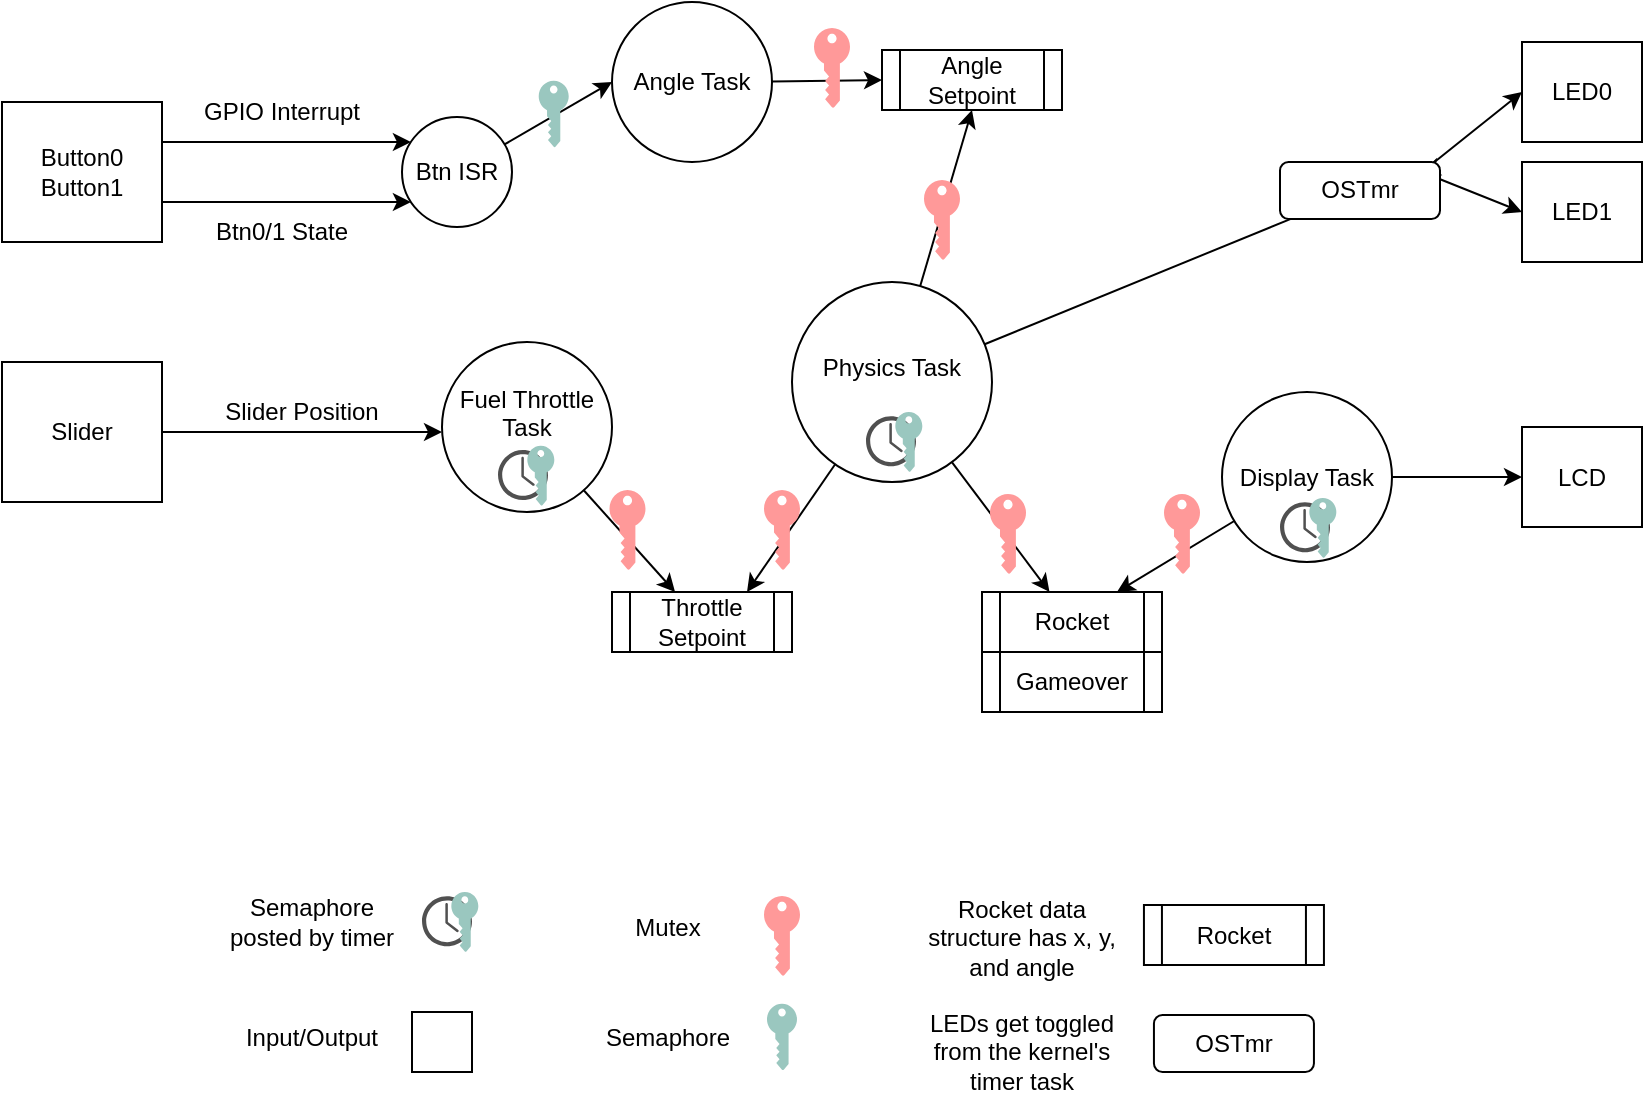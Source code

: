 <mxfile version="15.8.7" type="device"><diagram id="6oeJKAg0XoNQFxaRUzfi" name="Page-1"><mxGraphModel dx="1213" dy="751" grid="1" gridSize="10" guides="1" tooltips="1" connect="1" arrows="1" fold="1" page="1" pageScale="1" pageWidth="850" pageHeight="1100" math="0" shadow="0"><root><mxCell id="0"/><mxCell id="1" parent="0"/><mxCell id="-kSW2CKKSIqgmBmUVS9_-18" value="Physics Task&lt;br&gt;&amp;nbsp;" style="ellipse;whiteSpace=wrap;html=1;aspect=fixed;" parent="1" vertex="1"><mxGeometry x="415" y="285" width="100" height="100" as="geometry"/></mxCell><mxCell id="-kSW2CKKSIqgmBmUVS9_-4" style="edgeStyle=orthogonalEdgeStyle;rounded=0;orthogonalLoop=1;jettySize=auto;html=1;" parent="1" source="-kSW2CKKSIqgmBmUVS9_-1" target="-kSW2CKKSIqgmBmUVS9_-3" edge="1"><mxGeometry relative="1" as="geometry"><Array as="points"><mxPoint x="150" y="215"/><mxPoint x="150" y="215"/></Array></mxGeometry></mxCell><mxCell id="-kSW2CKKSIqgmBmUVS9_-1" value="Button0&lt;br&gt;Button1" style="rounded=0;whiteSpace=wrap;html=1;" parent="1" vertex="1"><mxGeometry x="20" y="195" width="80" height="70" as="geometry"/></mxCell><mxCell id="-kSW2CKKSIqgmBmUVS9_-9" style="edgeStyle=orthogonalEdgeStyle;rounded=0;orthogonalLoop=1;jettySize=auto;html=1;" parent="1" source="-kSW2CKKSIqgmBmUVS9_-2" edge="1"><mxGeometry relative="1" as="geometry"><mxPoint x="240" y="360" as="targetPoint"/></mxGeometry></mxCell><mxCell id="-kSW2CKKSIqgmBmUVS9_-2" value="Slider" style="rounded=0;whiteSpace=wrap;html=1;" parent="1" vertex="1"><mxGeometry x="20" y="325" width="80" height="70" as="geometry"/></mxCell><mxCell id="-kSW2CKKSIqgmBmUVS9_-34" style="edgeStyle=none;rounded=0;orthogonalLoop=1;jettySize=auto;html=1;entryX=0;entryY=0.5;entryDx=0;entryDy=0;" parent="1" source="-kSW2CKKSIqgmBmUVS9_-3" target="-kSW2CKKSIqgmBmUVS9_-27" edge="1"><mxGeometry relative="1" as="geometry"/></mxCell><mxCell id="-kSW2CKKSIqgmBmUVS9_-3" value="Btn ISR" style="ellipse;whiteSpace=wrap;html=1;aspect=fixed;" parent="1" vertex="1"><mxGeometry x="220" y="202.5" width="55" height="55" as="geometry"/></mxCell><mxCell id="-kSW2CKKSIqgmBmUVS9_-10" value="Slider Position" style="text;html=1;strokeColor=none;fillColor=none;align=center;verticalAlign=middle;whiteSpace=wrap;rounded=0;" parent="1" vertex="1"><mxGeometry x="120" y="335" width="100" height="30" as="geometry"/></mxCell><mxCell id="-kSW2CKKSIqgmBmUVS9_-11" value="GPIO Interrupt" style="text;html=1;strokeColor=none;fillColor=none;align=center;verticalAlign=middle;whiteSpace=wrap;rounded=0;" parent="1" vertex="1"><mxGeometry x="110" y="185" width="100" height="30" as="geometry"/></mxCell><mxCell id="-kSW2CKKSIqgmBmUVS9_-12" value="Btn0/1 State" style="text;html=1;strokeColor=none;fillColor=none;align=center;verticalAlign=middle;whiteSpace=wrap;rounded=0;" parent="1" vertex="1"><mxGeometry x="110" y="245" width="100" height="30" as="geometry"/></mxCell><mxCell id="-kSW2CKKSIqgmBmUVS9_-14" style="edgeStyle=orthogonalEdgeStyle;rounded=0;orthogonalLoop=1;jettySize=auto;html=1;" parent="1" edge="1"><mxGeometry relative="1" as="geometry"><mxPoint x="100" y="245" as="sourcePoint"/><mxPoint x="224.451" y="245" as="targetPoint"/><Array as="points"><mxPoint x="150" y="245"/><mxPoint x="150" y="245"/></Array></mxGeometry></mxCell><mxCell id="-kSW2CKKSIqgmBmUVS9_-15" value="LCD" style="rounded=0;whiteSpace=wrap;html=1;" parent="1" vertex="1"><mxGeometry x="780" y="357.5" width="60" height="50" as="geometry"/></mxCell><mxCell id="-kSW2CKKSIqgmBmUVS9_-16" value="LED1" style="rounded=0;whiteSpace=wrap;html=1;" parent="1" vertex="1"><mxGeometry x="780" y="225" width="60" height="50" as="geometry"/></mxCell><mxCell id="-kSW2CKKSIqgmBmUVS9_-17" value="LED0" style="rounded=0;whiteSpace=wrap;html=1;" parent="1" vertex="1"><mxGeometry x="780" y="165" width="60" height="50" as="geometry"/></mxCell><mxCell id="XlE6vfUltWdVfs9JpnmM-51" style="edgeStyle=none;rounded=0;orthogonalLoop=1;jettySize=auto;html=1;entryX=0;entryY=0.5;entryDx=0;entryDy=0;" parent="1" source="-kSW2CKKSIqgmBmUVS9_-27" target="-kSW2CKKSIqgmBmUVS9_-37" edge="1"><mxGeometry relative="1" as="geometry"/></mxCell><mxCell id="-kSW2CKKSIqgmBmUVS9_-27" value="Angle Task" style="ellipse;whiteSpace=wrap;html=1;aspect=fixed;" parent="1" vertex="1"><mxGeometry x="325" y="145" width="80" height="80" as="geometry"/></mxCell><mxCell id="-kSW2CKKSIqgmBmUVS9_-29" style="edgeStyle=orthogonalEdgeStyle;rounded=0;orthogonalLoop=1;jettySize=auto;html=1;" parent="1" source="-kSW2CKKSIqgmBmUVS9_-28" target="-kSW2CKKSIqgmBmUVS9_-15" edge="1"><mxGeometry relative="1" as="geometry"/></mxCell><mxCell id="-kSW2CKKSIqgmBmUVS9_-37" value="Angle Setpoint" style="shape=process;whiteSpace=wrap;html=1;backgroundOutline=1;" parent="1" vertex="1"><mxGeometry x="460" y="169" width="90" height="30" as="geometry"/></mxCell><mxCell id="-kSW2CKKSIqgmBmUVS9_-40" value="Throttle&lt;br&gt;Setpoint" style="shape=process;whiteSpace=wrap;html=1;backgroundOutline=1;" parent="1" vertex="1"><mxGeometry x="325" y="440" width="90" height="30" as="geometry"/></mxCell><mxCell id="-kSW2CKKSIqgmBmUVS9_-42" style="edgeStyle=none;rounded=0;orthogonalLoop=1;jettySize=auto;html=1;entryX=0;entryY=0.5;entryDx=0;entryDy=0;" parent="1" target="-kSW2CKKSIqgmBmUVS9_-17" edge="1"><mxGeometry relative="1" as="geometry"><mxPoint x="730" y="230" as="sourcePoint"/></mxGeometry></mxCell><mxCell id="-kSW2CKKSIqgmBmUVS9_-43" style="edgeStyle=none;rounded=0;orthogonalLoop=1;jettySize=auto;html=1;entryX=0;entryY=0.5;entryDx=0;entryDy=0;" parent="1" target="-kSW2CKKSIqgmBmUVS9_-16" edge="1"><mxGeometry relative="1" as="geometry"><mxPoint x="730" y="230" as="sourcePoint"/></mxGeometry></mxCell><mxCell id="XlE6vfUltWdVfs9JpnmM-2" style="edgeStyle=none;rounded=0;orthogonalLoop=1;jettySize=auto;html=1;" parent="1" source="-kSW2CKKSIqgmBmUVS9_-25" target="-kSW2CKKSIqgmBmUVS9_-40" edge="1"><mxGeometry relative="1" as="geometry"/></mxCell><mxCell id="XlE6vfUltWdVfs9JpnmM-38" style="edgeStyle=none;rounded=0;orthogonalLoop=1;jettySize=auto;html=1;entryX=0.75;entryY=0;entryDx=0;entryDy=0;" parent="1" source="-kSW2CKKSIqgmBmUVS9_-18" target="-kSW2CKKSIqgmBmUVS9_-40" edge="1"><mxGeometry relative="1" as="geometry"/></mxCell><mxCell id="XlE6vfUltWdVfs9JpnmM-39" style="edgeStyle=none;rounded=0;orthogonalLoop=1;jettySize=auto;html=1;entryX=0.5;entryY=1;entryDx=0;entryDy=0;" parent="1" source="-kSW2CKKSIqgmBmUVS9_-18" target="-kSW2CKKSIqgmBmUVS9_-37" edge="1"><mxGeometry relative="1" as="geometry"/></mxCell><mxCell id="XlE6vfUltWdVfs9JpnmM-43" value="" style="points=[[0,0.5,0],[0.24,0,0],[0.5,0.28,0],[0.995,0.475,0],[0.5,0.72,0],[0.24,1,0]];verticalLabelPosition=bottom;sketch=0;html=1;verticalAlign=top;aspect=fixed;align=center;pointerEvents=1;shape=mxgraph.cisco19.key;fillColor=#9AC7BF;strokeColor=none;rotation=90;" parent="1" vertex="1"><mxGeometry x="279.19" y="193.53" width="33.33" height="15" as="geometry"/></mxCell><mxCell id="XlE6vfUltWdVfs9JpnmM-44" value="" style="points=[[0,0.5,0],[0.24,0,0],[0.5,0.28,0],[0.995,0.475,0],[0.5,0.72,0],[0.24,1,0]];verticalLabelPosition=bottom;sketch=0;html=1;verticalAlign=top;aspect=fixed;align=center;pointerEvents=1;shape=mxgraph.cisco19.key;fillColor=#FF9999;strokeColor=none;rotation=90;" parent="1" vertex="1"><mxGeometry x="312.75" y="400" width="40" height="18" as="geometry"/></mxCell><mxCell id="XlE6vfUltWdVfs9JpnmM-48" value="" style="points=[[0,0.5,0],[0.24,0,0],[0.5,0.28,0],[0.995,0.475,0],[0.5,0.72,0],[0.24,1,0]];verticalLabelPosition=bottom;sketch=0;html=1;verticalAlign=top;aspect=fixed;align=center;pointerEvents=1;shape=mxgraph.cisco19.key;fillColor=#FF9999;strokeColor=none;rotation=90;" parent="1" vertex="1"><mxGeometry x="390" y="400" width="40" height="18" as="geometry"/></mxCell><mxCell id="XlE6vfUltWdVfs9JpnmM-55" value="" style="points=[[0,0.5,0],[0.24,0,0],[0.5,0.28,0],[0.995,0.475,0],[0.5,0.72,0],[0.24,1,0]];verticalLabelPosition=bottom;sketch=0;html=1;verticalAlign=top;aspect=fixed;align=center;pointerEvents=1;shape=mxgraph.cisco19.key;fillColor=#FF9999;strokeColor=none;rotation=90;" parent="1" vertex="1"><mxGeometry x="415" y="169" width="40" height="18" as="geometry"/></mxCell><mxCell id="XlE6vfUltWdVfs9JpnmM-56" value="" style="points=[[0,0.5,0],[0.24,0,0],[0.5,0.28,0],[0.995,0.475,0],[0.5,0.72,0],[0.24,1,0]];verticalLabelPosition=bottom;sketch=0;html=1;verticalAlign=top;aspect=fixed;align=center;pointerEvents=1;shape=mxgraph.cisco19.key;fillColor=#FF9999;strokeColor=none;rotation=90;" parent="1" vertex="1"><mxGeometry x="470" y="245" width="40" height="18" as="geometry"/></mxCell><mxCell id="XlE6vfUltWdVfs9JpnmM-73" value="Rocket" style="shape=process;whiteSpace=wrap;html=1;backgroundOutline=1;" parent="1" vertex="1"><mxGeometry x="510" y="440" width="90" height="30" as="geometry"/></mxCell><mxCell id="XlE6vfUltWdVfs9JpnmM-74" style="edgeStyle=none;rounded=0;orthogonalLoop=1;jettySize=auto;html=1;" parent="1" source="-kSW2CKKSIqgmBmUVS9_-18" target="XlE6vfUltWdVfs9JpnmM-73" edge="1"><mxGeometry relative="1" as="geometry"/></mxCell><mxCell id="XlE6vfUltWdVfs9JpnmM-75" style="edgeStyle=none;rounded=0;orthogonalLoop=1;jettySize=auto;html=1;entryX=0.75;entryY=0;entryDx=0;entryDy=0;" parent="1" source="-kSW2CKKSIqgmBmUVS9_-28" target="XlE6vfUltWdVfs9JpnmM-73" edge="1"><mxGeometry relative="1" as="geometry"/></mxCell><mxCell id="XlE6vfUltWdVfs9JpnmM-77" value="" style="points=[[0,0.5,0],[0.24,0,0],[0.5,0.28,0],[0.995,0.475,0],[0.5,0.72,0],[0.24,1,0]];verticalLabelPosition=bottom;sketch=0;html=1;verticalAlign=top;aspect=fixed;align=center;pointerEvents=1;shape=mxgraph.cisco19.key;fillColor=#FF9999;strokeColor=none;rotation=90;" parent="1" vertex="1"><mxGeometry x="503" y="402" width="40" height="18" as="geometry"/></mxCell><mxCell id="XlE6vfUltWdVfs9JpnmM-79" value="" style="points=[[0,0.5,0],[0.24,0,0],[0.5,0.28,0],[0.995,0.475,0],[0.5,0.72,0],[0.24,1,0]];verticalLabelPosition=bottom;sketch=0;html=1;verticalAlign=top;aspect=fixed;align=center;pointerEvents=1;shape=mxgraph.cisco19.key;fillColor=#FF9999;strokeColor=none;rotation=90;" parent="1" vertex="1"><mxGeometry x="590" y="402" width="40" height="18" as="geometry"/></mxCell><mxCell id="XlE6vfUltWdVfs9JpnmM-80" value="" style="points=[[0,0.5,0],[0.24,0,0],[0.5,0.28,0],[0.995,0.475,0],[0.5,0.72,0],[0.24,1,0]];verticalLabelPosition=bottom;sketch=0;html=1;verticalAlign=top;aspect=fixed;align=center;pointerEvents=1;shape=mxgraph.cisco19.key;fillColor=#FF9999;strokeColor=none;rotation=90;" parent="1" vertex="1"><mxGeometry x="390" y="603" width="40" height="18" as="geometry"/></mxCell><mxCell id="XlE6vfUltWdVfs9JpnmM-81" value="" style="points=[[0,0.5,0],[0.24,0,0],[0.5,0.28,0],[0.995,0.475,0],[0.5,0.72,0],[0.24,1,0]];verticalLabelPosition=bottom;sketch=0;html=1;verticalAlign=top;aspect=fixed;align=center;pointerEvents=1;shape=mxgraph.cisco19.key;fillColor=#9AC7BF;strokeColor=none;rotation=90;" parent="1" vertex="1"><mxGeometry x="393.33" y="655" width="33.33" height="15" as="geometry"/></mxCell><mxCell id="XlE6vfUltWdVfs9JpnmM-85" value="Rocket" style="shape=process;whiteSpace=wrap;html=1;backgroundOutline=1;" parent="1" vertex="1"><mxGeometry x="590.97" y="596.5" width="90" height="30" as="geometry"/></mxCell><mxCell id="XlE6vfUltWdVfs9JpnmM-86" value="" style="whiteSpace=wrap;html=1;aspect=fixed;" parent="1" vertex="1"><mxGeometry x="225" y="650" width="30" height="30" as="geometry"/></mxCell><mxCell id="XlE6vfUltWdVfs9JpnmM-88" style="edgeStyle=none;rounded=0;orthogonalLoop=1;jettySize=auto;html=1;startArrow=none;" parent="1" source="g9FEGhbalgvNSiT0H8lw-2" edge="1"><mxGeometry relative="1" as="geometry"><mxPoint x="730" y="230" as="targetPoint"/></mxGeometry></mxCell><mxCell id="XlE6vfUltWdVfs9JpnmM-112" value="Semaphore posted by timer" style="text;html=1;strokeColor=none;fillColor=none;align=center;verticalAlign=middle;whiteSpace=wrap;rounded=0;" parent="1" vertex="1"><mxGeometry x="125" y="590" width="100" height="30" as="geometry"/></mxCell><mxCell id="XlE6vfUltWdVfs9JpnmM-113" value="Input/Output" style="text;html=1;strokeColor=none;fillColor=none;align=center;verticalAlign=middle;whiteSpace=wrap;rounded=0;" parent="1" vertex="1"><mxGeometry x="125" y="648" width="100" height="30" as="geometry"/></mxCell><mxCell id="XlE6vfUltWdVfs9JpnmM-114" value="Mutex" style="text;html=1;strokeColor=none;fillColor=none;align=center;verticalAlign=middle;whiteSpace=wrap;rounded=0;" parent="1" vertex="1"><mxGeometry x="302.52" y="592.5" width="100" height="30" as="geometry"/></mxCell><mxCell id="XlE6vfUltWdVfs9JpnmM-115" value="Semaphore" style="text;html=1;strokeColor=none;fillColor=none;align=center;verticalAlign=middle;whiteSpace=wrap;rounded=0;" parent="1" vertex="1"><mxGeometry x="302.75" y="647.5" width="100" height="30" as="geometry"/></mxCell><mxCell id="XlE6vfUltWdVfs9JpnmM-118" value="Rocket data structure has x, y, and angle" style="text;html=1;strokeColor=none;fillColor=none;align=center;verticalAlign=middle;whiteSpace=wrap;rounded=0;" parent="1" vertex="1"><mxGeometry x="480.16" y="597.5" width="100" height="30" as="geometry"/></mxCell><mxCell id="-kSW2CKKSIqgmBmUVS9_-25" value="Fuel Throttle Task&lt;br&gt;&amp;nbsp;" style="ellipse;whiteSpace=wrap;html=1;aspect=fixed;" parent="1" vertex="1"><mxGeometry x="240" y="315" width="85" height="85" as="geometry"/></mxCell><mxCell id="PRTKKkwcon7TM-bHnget-3" value="" style="group" parent="1" vertex="1" connectable="0"><mxGeometry x="268" y="366.83" width="28.16" height="30" as="geometry"/></mxCell><mxCell id="-kSW2CKKSIqgmBmUVS9_-26" value="" style="sketch=0;pointerEvents=1;shadow=0;dashed=0;html=1;strokeColor=none;fillColor=#505050;labelPosition=center;verticalLabelPosition=bottom;verticalAlign=top;outlineConnect=0;align=center;shape=mxgraph.office.concepts.clock;" parent="PRTKKkwcon7TM-bHnget-3" vertex="1"><mxGeometry y="2.17" width="25" height="25" as="geometry"/></mxCell><mxCell id="PRTKKkwcon7TM-bHnget-1" value="" style="points=[[0,0.5,0],[0.24,0,0],[0.5,0.28,0],[0.995,0.475,0],[0.5,0.72,0],[0.24,1,0]];verticalLabelPosition=bottom;sketch=0;html=1;verticalAlign=top;aspect=fixed;align=center;pointerEvents=1;shape=mxgraph.cisco19.key;fillColor=#9AC7BF;strokeColor=none;rotation=90;" parent="PRTKKkwcon7TM-bHnget-3" vertex="1"><mxGeometry x="6.41" y="8.25" width="30" height="13.5" as="geometry"/></mxCell><mxCell id="PRTKKkwcon7TM-bHnget-14" value="" style="group" parent="1" vertex="1" connectable="0"><mxGeometry x="230" y="590" width="28.16" height="30" as="geometry"/></mxCell><mxCell id="PRTKKkwcon7TM-bHnget-15" value="" style="sketch=0;pointerEvents=1;shadow=0;dashed=0;html=1;strokeColor=none;fillColor=#505050;labelPosition=center;verticalLabelPosition=bottom;verticalAlign=top;outlineConnect=0;align=center;shape=mxgraph.office.concepts.clock;" parent="PRTKKkwcon7TM-bHnget-14" vertex="1"><mxGeometry y="2.17" width="25" height="25" as="geometry"/></mxCell><mxCell id="PRTKKkwcon7TM-bHnget-16" value="" style="points=[[0,0.5,0],[0.24,0,0],[0.5,0.28,0],[0.995,0.475,0],[0.5,0.72,0],[0.24,1,0]];verticalLabelPosition=bottom;sketch=0;html=1;verticalAlign=top;aspect=fixed;align=center;pointerEvents=1;shape=mxgraph.cisco19.key;fillColor=#9AC7BF;strokeColor=none;rotation=90;" parent="PRTKKkwcon7TM-bHnget-14" vertex="1"><mxGeometry x="6.41" y="8.25" width="30" height="13.5" as="geometry"/></mxCell><mxCell id="PRTKKkwcon7TM-bHnget-32" value="" style="group" parent="1" vertex="1" connectable="0"><mxGeometry x="452" y="350" width="28.16" height="30" as="geometry"/></mxCell><mxCell id="PRTKKkwcon7TM-bHnget-33" value="" style="sketch=0;pointerEvents=1;shadow=0;dashed=0;html=1;strokeColor=none;fillColor=#505050;labelPosition=center;verticalLabelPosition=bottom;verticalAlign=top;outlineConnect=0;align=center;shape=mxgraph.office.concepts.clock;" parent="PRTKKkwcon7TM-bHnget-32" vertex="1"><mxGeometry y="2.17" width="25" height="25" as="geometry"/></mxCell><mxCell id="PRTKKkwcon7TM-bHnget-34" value="" style="points=[[0,0.5,0],[0.24,0,0],[0.5,0.28,0],[0.995,0.475,0],[0.5,0.72,0],[0.24,1,0]];verticalLabelPosition=bottom;sketch=0;html=1;verticalAlign=top;aspect=fixed;align=center;pointerEvents=1;shape=mxgraph.cisco19.key;fillColor=#9AC7BF;strokeColor=none;rotation=90;" parent="PRTKKkwcon7TM-bHnget-32" vertex="1"><mxGeometry x="6.41" y="8.25" width="30" height="13.5" as="geometry"/></mxCell><mxCell id="-kSW2CKKSIqgmBmUVS9_-28" value="Display Task" style="ellipse;whiteSpace=wrap;html=1;aspect=fixed;" parent="1" vertex="1"><mxGeometry x="630" y="340" width="85" height="85" as="geometry"/></mxCell><mxCell id="PRTKKkwcon7TM-bHnget-17" value="" style="group" parent="1" vertex="1" connectable="0"><mxGeometry x="659" y="393" width="28.16" height="30" as="geometry"/></mxCell><mxCell id="PRTKKkwcon7TM-bHnget-18" value="" style="sketch=0;pointerEvents=1;shadow=0;dashed=0;html=1;strokeColor=none;fillColor=#505050;labelPosition=center;verticalLabelPosition=bottom;verticalAlign=top;outlineConnect=0;align=center;shape=mxgraph.office.concepts.clock;" parent="PRTKKkwcon7TM-bHnget-17" vertex="1"><mxGeometry y="2.17" width="25" height="25" as="geometry"/></mxCell><mxCell id="PRTKKkwcon7TM-bHnget-19" value="" style="points=[[0,0.5,0],[0.24,0,0],[0.5,0.28,0],[0.995,0.475,0],[0.5,0.72,0],[0.24,1,0]];verticalLabelPosition=bottom;sketch=0;html=1;verticalAlign=top;aspect=fixed;align=center;pointerEvents=1;shape=mxgraph.cisco19.key;fillColor=#9AC7BF;strokeColor=none;rotation=90;" parent="PRTKKkwcon7TM-bHnget-17" vertex="1"><mxGeometry x="6.41" y="8.25" width="30" height="13.5" as="geometry"/></mxCell><mxCell id="g9FEGhbalgvNSiT0H8lw-1" value="Gameover" style="shape=process;whiteSpace=wrap;html=1;backgroundOutline=1;" vertex="1" parent="1"><mxGeometry x="510" y="470" width="90" height="30" as="geometry"/></mxCell><mxCell id="g9FEGhbalgvNSiT0H8lw-2" value="OSTmr" style="rounded=1;whiteSpace=wrap;html=1;" vertex="1" parent="1"><mxGeometry x="659" y="225" width="80" height="28.53" as="geometry"/></mxCell><mxCell id="g9FEGhbalgvNSiT0H8lw-3" value="" style="edgeStyle=none;rounded=0;orthogonalLoop=1;jettySize=auto;html=1;endArrow=none;" edge="1" parent="1" source="-kSW2CKKSIqgmBmUVS9_-18" target="g9FEGhbalgvNSiT0H8lw-2"><mxGeometry relative="1" as="geometry"><mxPoint x="511.484" y="316.582" as="sourcePoint"/><mxPoint x="730" y="230" as="targetPoint"/></mxGeometry></mxCell><mxCell id="g9FEGhbalgvNSiT0H8lw-4" value="OSTmr" style="rounded=1;whiteSpace=wrap;html=1;" vertex="1" parent="1"><mxGeometry x="595.97" y="651.47" width="80" height="28.53" as="geometry"/></mxCell><mxCell id="g9FEGhbalgvNSiT0H8lw-5" value="LEDs get toggled from the kernel's timer task" style="text;html=1;strokeColor=none;fillColor=none;align=center;verticalAlign=middle;whiteSpace=wrap;rounded=0;" vertex="1" parent="1"><mxGeometry x="480.16" y="655" width="99.84" height="30" as="geometry"/></mxCell></root></mxGraphModel></diagram></mxfile>